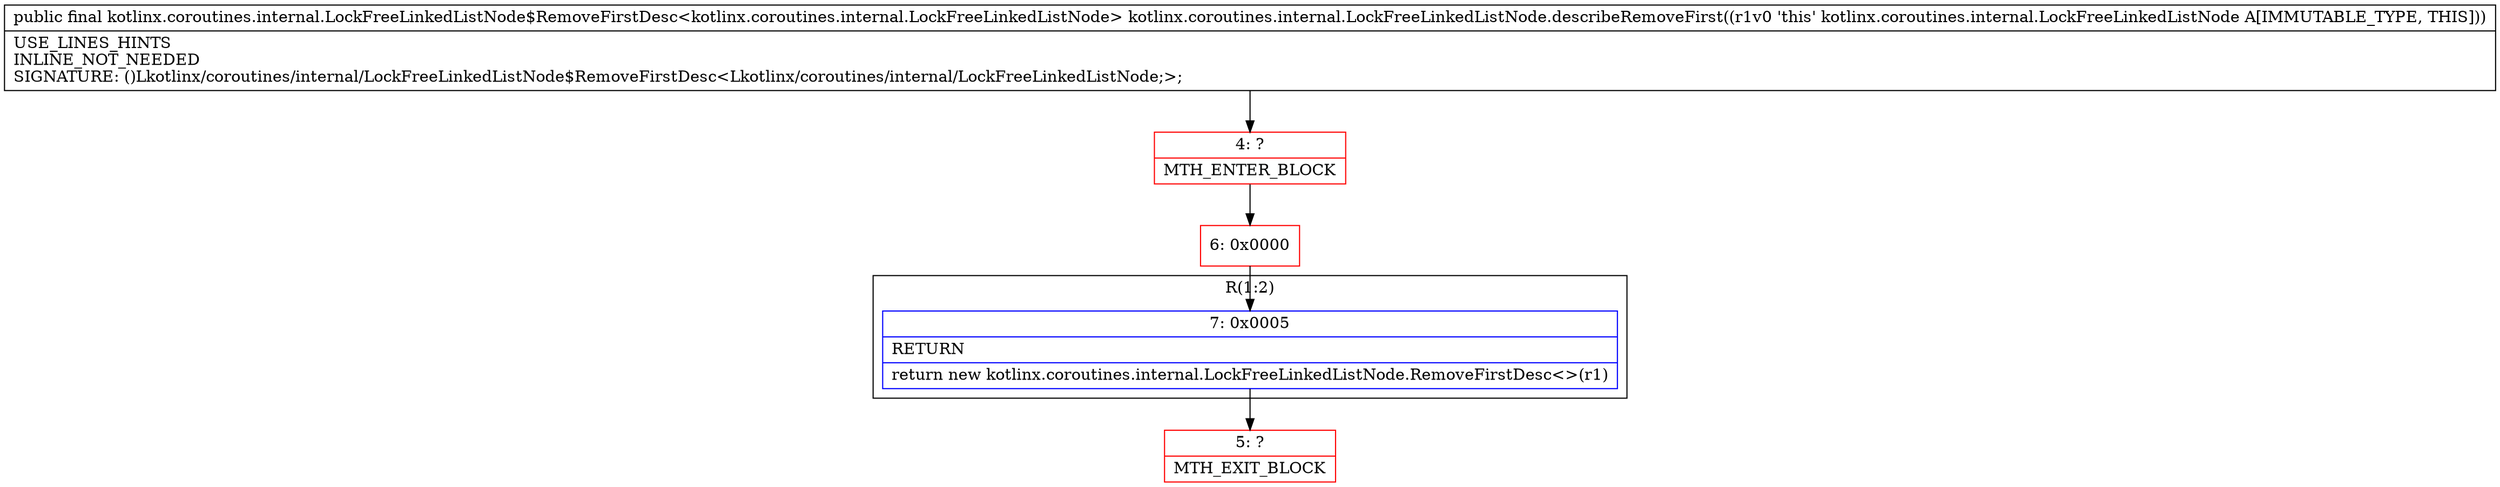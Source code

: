 digraph "CFG forkotlinx.coroutines.internal.LockFreeLinkedListNode.describeRemoveFirst()Lkotlinx\/coroutines\/internal\/LockFreeLinkedListNode$RemoveFirstDesc;" {
subgraph cluster_Region_2028942848 {
label = "R(1:2)";
node [shape=record,color=blue];
Node_7 [shape=record,label="{7\:\ 0x0005|RETURN\l|return new kotlinx.coroutines.internal.LockFreeLinkedListNode.RemoveFirstDesc\<\>(r1)\l}"];
}
Node_4 [shape=record,color=red,label="{4\:\ ?|MTH_ENTER_BLOCK\l}"];
Node_6 [shape=record,color=red,label="{6\:\ 0x0000}"];
Node_5 [shape=record,color=red,label="{5\:\ ?|MTH_EXIT_BLOCK\l}"];
MethodNode[shape=record,label="{public final kotlinx.coroutines.internal.LockFreeLinkedListNode$RemoveFirstDesc\<kotlinx.coroutines.internal.LockFreeLinkedListNode\> kotlinx.coroutines.internal.LockFreeLinkedListNode.describeRemoveFirst((r1v0 'this' kotlinx.coroutines.internal.LockFreeLinkedListNode A[IMMUTABLE_TYPE, THIS]))  | USE_LINES_HINTS\lINLINE_NOT_NEEDED\lSIGNATURE: ()Lkotlinx\/coroutines\/internal\/LockFreeLinkedListNode$RemoveFirstDesc\<Lkotlinx\/coroutines\/internal\/LockFreeLinkedListNode;\>;\l}"];
MethodNode -> Node_4;Node_7 -> Node_5;
Node_4 -> Node_6;
Node_6 -> Node_7;
}

